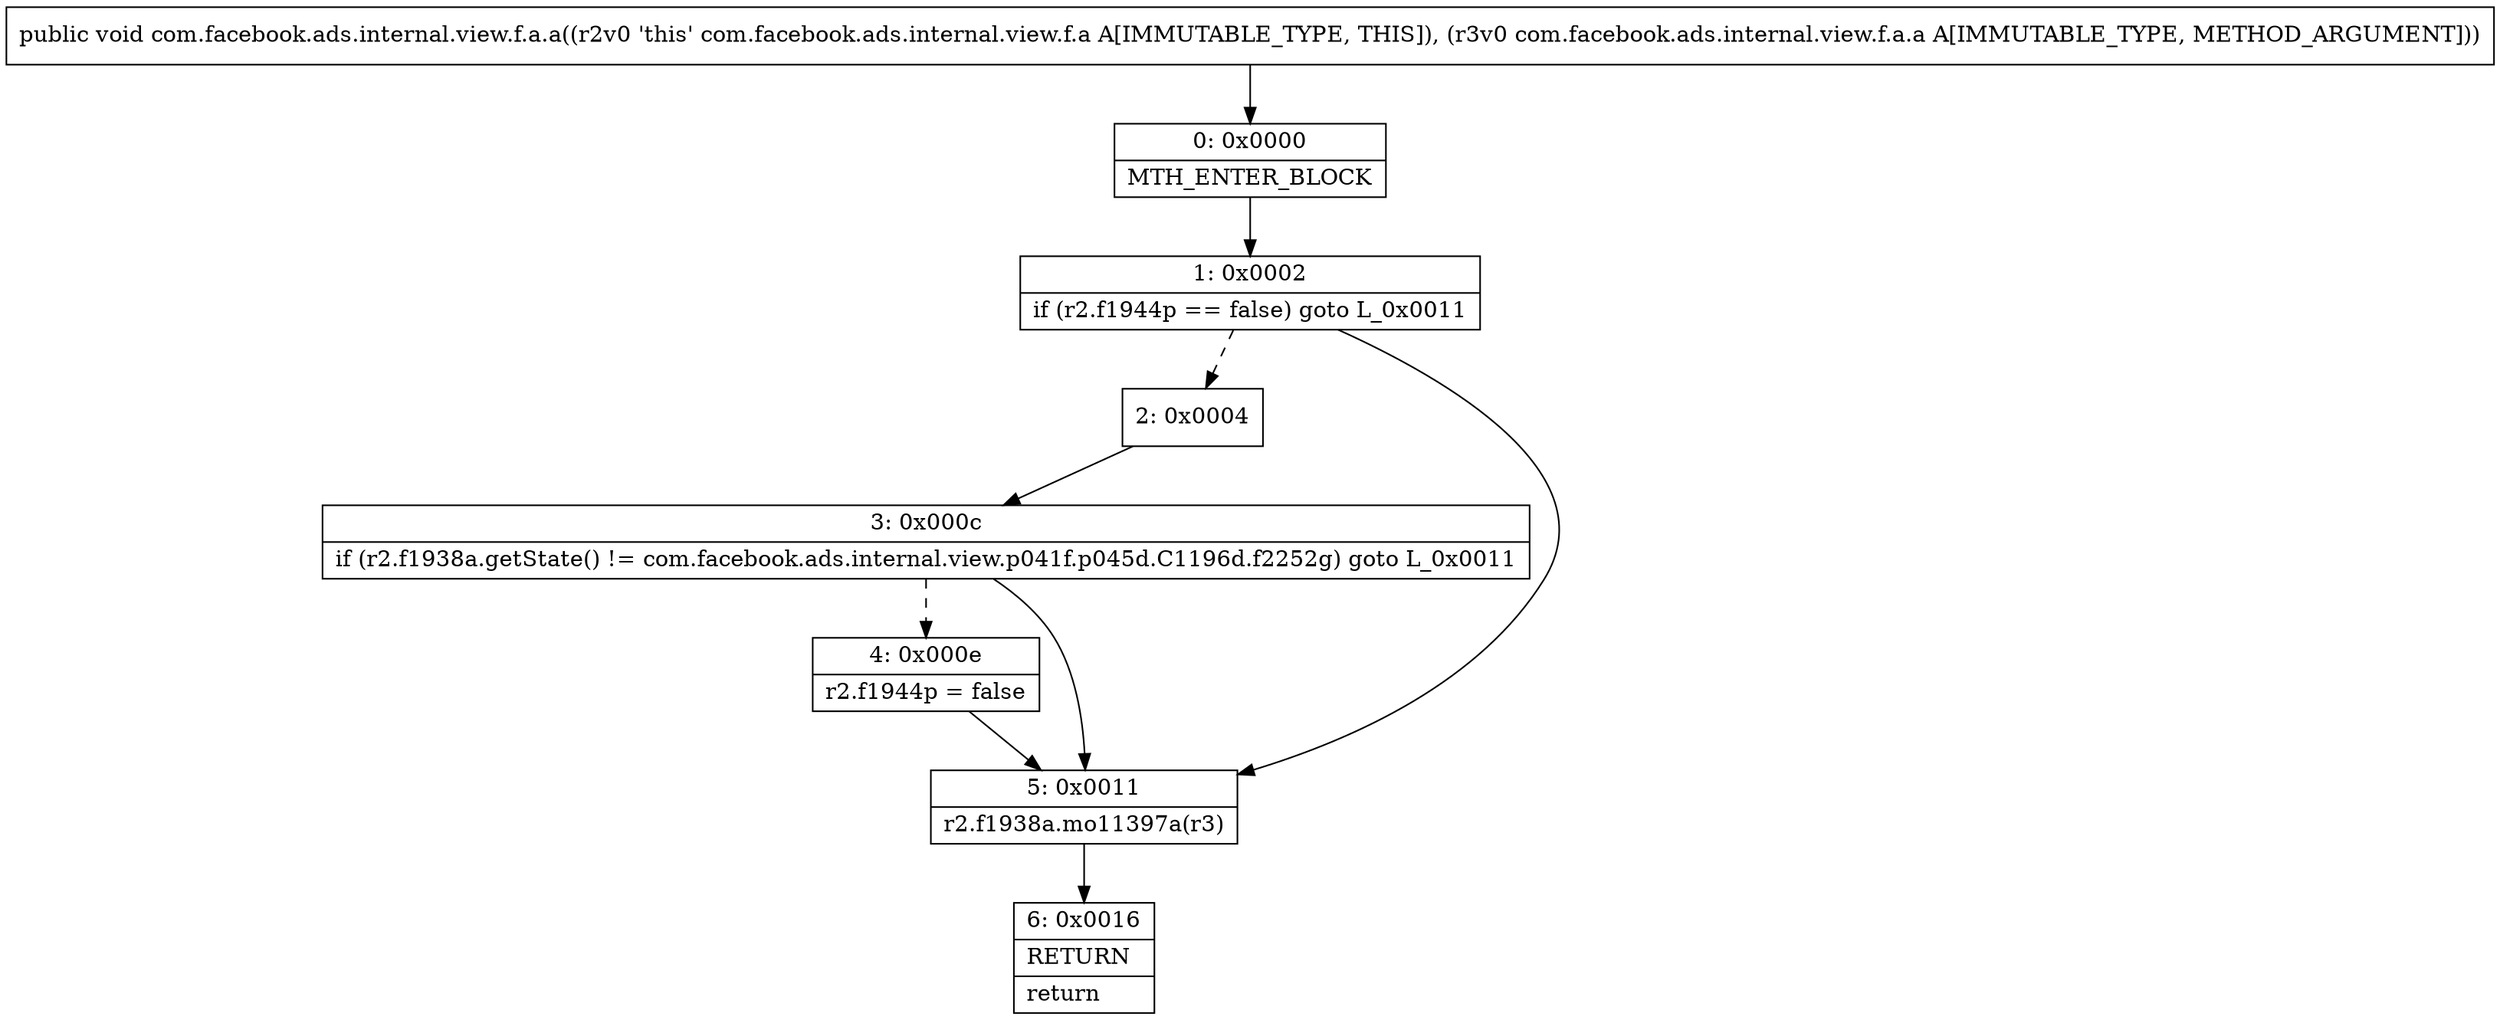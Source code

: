 digraph "CFG forcom.facebook.ads.internal.view.f.a.a(Lcom\/facebook\/ads\/internal\/view\/f\/a\/a;)V" {
Node_0 [shape=record,label="{0\:\ 0x0000|MTH_ENTER_BLOCK\l}"];
Node_1 [shape=record,label="{1\:\ 0x0002|if (r2.f1944p == false) goto L_0x0011\l}"];
Node_2 [shape=record,label="{2\:\ 0x0004}"];
Node_3 [shape=record,label="{3\:\ 0x000c|if (r2.f1938a.getState() != com.facebook.ads.internal.view.p041f.p045d.C1196d.f2252g) goto L_0x0011\l}"];
Node_4 [shape=record,label="{4\:\ 0x000e|r2.f1944p = false\l}"];
Node_5 [shape=record,label="{5\:\ 0x0011|r2.f1938a.mo11397a(r3)\l}"];
Node_6 [shape=record,label="{6\:\ 0x0016|RETURN\l|return\l}"];
MethodNode[shape=record,label="{public void com.facebook.ads.internal.view.f.a.a((r2v0 'this' com.facebook.ads.internal.view.f.a A[IMMUTABLE_TYPE, THIS]), (r3v0 com.facebook.ads.internal.view.f.a.a A[IMMUTABLE_TYPE, METHOD_ARGUMENT])) }"];
MethodNode -> Node_0;
Node_0 -> Node_1;
Node_1 -> Node_2[style=dashed];
Node_1 -> Node_5;
Node_2 -> Node_3;
Node_3 -> Node_4[style=dashed];
Node_3 -> Node_5;
Node_4 -> Node_5;
Node_5 -> Node_6;
}

